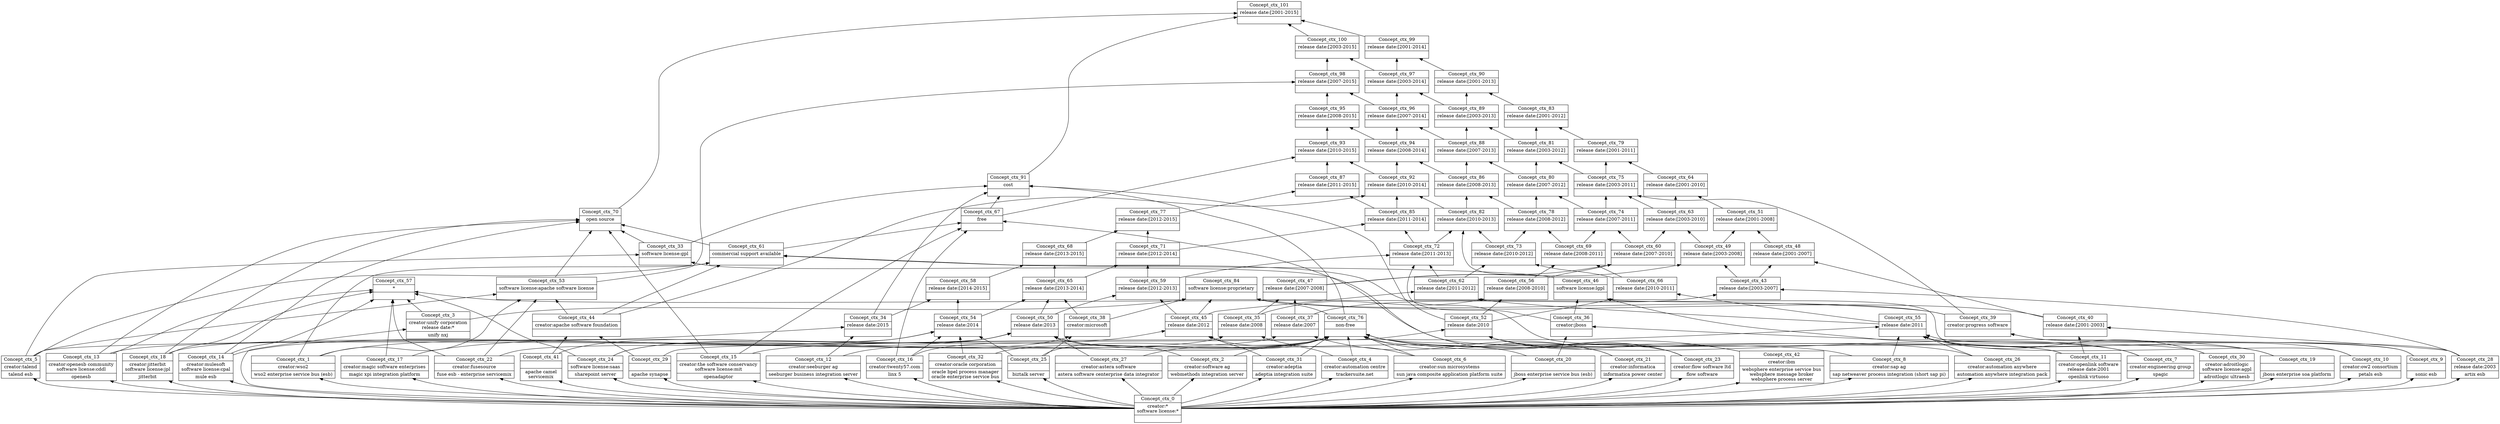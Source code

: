digraph G { 
	rankdir=BT;
subgraph ctx { 
label="ctx";
1 [shape=record,label="{Concept_ctx_0|creator:*\nsoftware license:*\n|}"];
2 [shape=record,label="{Concept_ctx_31|creator:adeptia\n|adeptia integration suite\n}"];
3 [shape=record,label="{Concept_ctx_30|creator:adroitlogic\nsoftware license:agpl\n|adroitlogic ultraesb\n}"];
4 [shape=record,label="{Concept_ctx_27|creator:astera software\n|astera software centerprise data integrator\n}"];
5 [shape=record,label="{Concept_ctx_26|creator:automation anywhere\n|automation anywhere integration pack\n}"];
6 [shape=record,label="{Concept_ctx_24|software license:saas\n|sharepoint server\n}"];
7 [shape=record,label="{Concept_ctx_25||biztalk server\n}"];
8 [shape=record,label="{Concept_ctx_23|creator:flow software ltd\n|flow software\n}"];
9 [shape=record,label="{Concept_ctx_22|creator:fusesource\n|fuse esb - enterprise servicemix\n}"];
10 [shape=record,label="{Concept_ctx_21|creator:informatica\n|informatica power center\n}"];
11 [shape=record,label="{Concept_ctx_18|creator:jitterbit\nsoftware license:jpl\n|jitterbit\n}"];
12 [shape=record,label="{Concept_ctx_17|creator:magic software enterprises\n|magic xpi integration platform\n}"];
13 [shape=record,label="{Concept_ctx_16|creator:twenty57.com\n|linx 5\n}"];
14 [shape=record,label="{Concept_ctx_15|creator:the software conservancy\nsoftware license:mit\n|openadaptor\n}"];
15 [shape=record,label="{Concept_ctx_14|creator:mulesoft\nsoftware license:cpal\n|mule esb\n}"];
16 [shape=record,label="{Concept_ctx_13|creator:openesb community\nsoftware license:cddl\n|openesb\n}"];
17 [shape=record,label="{Concept_ctx_12|creator:seeburger ag\n|seeburger business integration server\n}"];
18 [shape=record,label="{Concept_ctx_10|creator:ow2 consortium\n|petals esb\n}"];
19 [shape=record,label="{Concept_ctx_8|creator:sap ag\n|sap netweaver process integration (short sap pi)\n}"];
20 [shape=record,label="{Concept_ctx_7|creator:engineering group\n|spagic\n}"];
21 [shape=record,label="{Concept_ctx_6|creator:sun microsystems\n|sun java composite application platform suite\n}"];
22 [shape=record,label="{Concept_ctx_5|creator:talend\n|talend esb\n}"];
23 [shape=record,label="{Concept_ctx_4|creator:automation centre\n|trackersuite.net\n}"];
24 [shape=record,label="{Concept_ctx_3|creator:unify corporation\nrelease date:*\n|unify nxj\n}"];
25 [shape=record,label="{Concept_ctx_11|creator:openlink software\nrelease date:2001\n|openlink virtuoso\n}"];
26 [shape=record,label="{Concept_ctx_2|creator:software ag\n|webmethods integration server\n}"];
27 [shape=record,label="{Concept_ctx_1|creator:wso2\n|wso2 enterprise service bus (esb)\n}"];
28 [shape=record,label="{Concept_ctx_28|release date:2003\n|artix esb\n}"];
29 [shape=record,label="{Concept_ctx_29||apache synapse\n}"];
30 [shape=record,label="{Concept_ctx_9||sonic esb\n}"];
31 [shape=record,label="{Concept_ctx_19||jboss enterprise soa platform\n}"];
32 [shape=record,label="{Concept_ctx_20||jboss enterprise service bus (esb)\n}"];
33 [shape=record,label="{Concept_ctx_33|software license:gpl\n|}"];
34 [shape=record,label="{Concept_ctx_39|creator:progress software\n|}"];
35 [shape=record,label="{Concept_ctx_38|creator:microsoft\n|}"];
36 [shape=record,label="{Concept_ctx_36|creator:jboss\n|}"];
37 [shape=record,label="{Concept_ctx_32|creator:oracle corporation\n|oracle bpel process manager\noracle enterprise service bus\n}"];
38 [shape=record,label="{Concept_ctx_37|release date:2007\n|}"];
39 [shape=record,label="{Concept_ctx_35|release date:2008\n|}"];
40 [shape=record,label="{Concept_ctx_41||apache camel\nservicemix\n}"];
41 [shape=record,label="{Concept_ctx_34|release date:2015\n|}"];
42 [shape=record,label="{Concept_ctx_40|release date:[2001-2003]\n|}"];
43 [shape=record,label="{Concept_ctx_44|creator:apache software foundation\n|}"];
44 [shape=record,label="{Concept_ctx_42|creator:ibm\n|websphere enterprise service bus\nwebsphere message broker\nwebsphere process server\n}"];
45 [shape=record,label="{Concept_ctx_45|release date:2012\n|}"];
46 [shape=record,label="{Concept_ctx_43|release date:[2003-2007]\n|}"];
47 [shape=record,label="{Concept_ctx_46|software license:lgpl\n|}"];
48 [shape=record,label="{Concept_ctx_47|release date:[2007-2008]\n|}"];
49 [shape=record,label="{Concept_ctx_48|release date:[2001-2007]\n|}"];
50 [shape=record,label="{Concept_ctx_49|release date:[2003-2008]\n|}"];
51 [shape=record,label="{Concept_ctx_53|software license:apache software license\n|}"];
52 [shape=record,label="{Concept_ctx_52|release date:2010\n|}"];
53 [shape=record,label="{Concept_ctx_50|release date:2013\n|}"];
54 [shape=record,label="{Concept_ctx_51|release date:[2001-2008]\n|}"];
55 [shape=record,label="{Concept_ctx_55|release date:2011\n|}"];
56 [shape=record,label="{Concept_ctx_54|release date:2014\n|}"];
57 [shape=record,label="{Concept_ctx_56|release date:[2008-2010]\n|}"];
58 [shape=record,label="{Concept_ctx_57|*\n|}"];
59 [shape=record,label="{Concept_ctx_59|release date:[2012-2013]\n|}"];
60 [shape=record,label="{Concept_ctx_58|release date:[2014-2015]\n|}"];
61 [shape=record,label="{Concept_ctx_62|release date:[2011-2012]\n|}"];
62 [shape=record,label="{Concept_ctx_60|release date:[2007-2010]\n|}"];
63 [shape=record,label="{Concept_ctx_61|commercial support available\n|}"];
64 [shape=record,label="{Concept_ctx_63|release date:[2003-2010]\n|}"];
65 [shape=record,label="{Concept_ctx_64|release date:[2001-2010]\n|}"];
66 [shape=record,label="{Concept_ctx_66|release date:[2010-2011]\n|}"];
67 [shape=record,label="{Concept_ctx_65|release date:[2013-2014]\n|}"];
68 [shape=record,label="{Concept_ctx_67|free\n|}"];
69 [shape=record,label="{Concept_ctx_69|release date:[2008-2011]\n|}"];
70 [shape=record,label="{Concept_ctx_68|release date:[2013-2015]\n|}"];
71 [shape=record,label="{Concept_ctx_70|open source\n|}"];
72 [shape=record,label="{Concept_ctx_73|release date:[2010-2012]\n|}"];
73 [shape=record,label="{Concept_ctx_72|release date:[2011-2013]\n|}"];
74 [shape=record,label="{Concept_ctx_71|release date:[2012-2014]\n|}"];
75 [shape=record,label="{Concept_ctx_74|release date:[2007-2011]\n|}"];
76 [shape=record,label="{Concept_ctx_76|non-free\n|}"];
77 [shape=record,label="{Concept_ctx_78|release date:[2008-2012]\n|}"];
78 [shape=record,label="{Concept_ctx_77|release date:[2012-2015]\n|}"];
79 [shape=record,label="{Concept_ctx_75|release date:[2003-2011]\n|}"];
80 [shape=record,label="{Concept_ctx_79|release date:[2001-2011]\n|}"];
81 [shape=record,label="{Concept_ctx_80|release date:[2007-2012]\n|}"];
82 [shape=record,label="{Concept_ctx_81|release date:[2003-2012]\n|}"];
83 [shape=record,label="{Concept_ctx_82|release date:[2010-2013]\n|}"];
84 [shape=record,label="{Concept_ctx_83|release date:[2001-2012]\n|}"];
85 [shape=record,label="{Concept_ctx_84|software license:proprietary\n|}"];
86 [shape=record,label="{Concept_ctx_85|release date:[2011-2014]\n|}"];
87 [shape=record,label="{Concept_ctx_86|release date:[2008-2013]\n|}"];
88 [shape=record,label="{Concept_ctx_87|release date:[2011-2015]\n|}"];
89 [shape=record,label="{Concept_ctx_88|release date:[2007-2013]\n|}"];
90 [shape=record,label="{Concept_ctx_89|release date:[2003-2013]\n|}"];
91 [shape=record,label="{Concept_ctx_90|release date:[2001-2013]\n|}"];
92 [shape=record,label="{Concept_ctx_91|cost\n|}"];
93 [shape=record,label="{Concept_ctx_92|release date:[2010-2014]\n|}"];
94 [shape=record,label="{Concept_ctx_94|release date:[2008-2014]\n|}"];
95 [shape=record,label="{Concept_ctx_93|release date:[2010-2015]\n|}"];
96 [shape=record,label="{Concept_ctx_96|release date:[2007-2014]\n|}"];
97 [shape=record,label="{Concept_ctx_95|release date:[2008-2015]\n|}"];
98 [shape=record,label="{Concept_ctx_97|release date:[2003-2014]\n|}"];
99 [shape=record,label="{Concept_ctx_99|release date:[2001-2014]\n|}"];
100 [shape=record,label="{Concept_ctx_98|release date:[2007-2015]\n|}"];
101 [shape=record,label="{Concept_ctx_100|release date:[2003-2015]\n|}"];
102 [shape=record,label="{Concept_ctx_101|release date:[2001-2015]\n|}"];
	1 -> 2
	1 -> 3
	1 -> 4
	1 -> 5
	1 -> 6
	1 -> 7
	1 -> 8
	1 -> 9
	1 -> 10
	1 -> 11
	1 -> 12
	1 -> 13
	1 -> 14
	1 -> 15
	1 -> 16
	1 -> 17
	1 -> 18
	1 -> 19
	1 -> 20
	1 -> 21
	1 -> 22
	1 -> 23
	1 -> 24
	1 -> 25
	1 -> 26
	1 -> 27
	1 -> 28
	1 -> 29
	1 -> 30
	1 -> 31
	1 -> 32
	22 -> 33
	25 -> 33
	28 -> 34
	30 -> 34
	6 -> 35
	7 -> 35
	31 -> 36
	32 -> 36
	1 -> 37
	9 -> 38
	10 -> 38
	11 -> 39
	21 -> 39
	1 -> 40
	22 -> 41
	17 -> 41
	28 -> 42
	25 -> 42
	29 -> 43
	40 -> 43
	1 -> 44
	2 -> 45
	12 -> 45
	23 -> 45
	28 -> 46
	38 -> 46
	20 -> 47
	18 -> 47
	36 -> 47
	38 -> 48
	39 -> 48
	42 -> 49
	46 -> 49
	48 -> 50
	46 -> 50
	22 -> 51
	27 -> 51
	9 -> 51
	43 -> 51
	29 -> 52
	44 -> 52
	8 -> 52
	20 -> 52
	27 -> 53
	6 -> 53
	32 -> 53
	4 -> 53
	26 -> 53
	16 -> 53
	49 -> 54
	50 -> 54
	5 -> 55
	30 -> 55
	31 -> 55
	14 -> 55
	19 -> 55
	3 -> 55
	18 -> 55
	7 -> 56
	15 -> 56
	13 -> 56
	37 -> 56
	40 -> 56
	52 -> 57
	39 -> 57
	6 -> 58
	15 -> 58
	16 -> 58
	11 -> 58
	34 -> 58
	9 -> 58
	12 -> 58
	24 -> 58
	45 -> 59
	53 -> 59
	56 -> 60
	41 -> 60
	45 -> 61
	55 -> 61
	48 -> 62
	57 -> 62
	22 -> 63
	27 -> 63
	47 -> 63
	3 -> 63
	43 -> 63
	62 -> 64
	50 -> 64
	54 -> 65
	64 -> 65
	52 -> 66
	55 -> 66
	56 -> 67
	53 -> 67
	35 -> 67
	8 -> 68
	13 -> 68
	63 -> 68
	14 -> 68
	57 -> 69
	66 -> 69
	60 -> 70
	67 -> 70
	33 -> 71
	63 -> 71
	14 -> 71
	15 -> 71
	16 -> 71
	11 -> 71
	51 -> 71
	66 -> 72
	61 -> 72
	61 -> 73
	59 -> 73
	36 -> 73
	59 -> 74
	67 -> 74
	62 -> 75
	69 -> 75
	5 -> 76
	21 -> 76
	23 -> 76
	19 -> 76
	44 -> 76
	10 -> 76
	13 -> 76
	25 -> 76
	7 -> 76
	26 -> 76
	17 -> 76
	2 -> 76
	4 -> 76
	8 -> 76
	37 -> 76
	72 -> 77
	69 -> 77
	70 -> 78
	74 -> 78
	75 -> 79
	34 -> 79
	64 -> 79
	65 -> 80
	79 -> 80
	75 -> 81
	77 -> 81
	81 -> 82
	79 -> 82
	47 -> 83
	73 -> 83
	72 -> 83
	80 -> 84
	82 -> 84
	34 -> 85
	42 -> 85
	35 -> 85
	24 -> 85
	76 -> 85
	45 -> 85
	74 -> 86
	73 -> 86
	77 -> 87
	83 -> 87
	86 -> 88
	78 -> 88
	81 -> 89
	87 -> 89
	89 -> 90
	82 -> 90
	84 -> 91
	90 -> 91
	68 -> 92
	33 -> 92
	76 -> 92
	52 -> 92
	41 -> 92
	86 -> 93
	83 -> 93
	43 -> 93
	87 -> 94
	93 -> 94
	68 -> 95
	88 -> 95
	93 -> 95
	94 -> 96
	89 -> 96
	95 -> 97
	94 -> 97
	96 -> 98
	90 -> 98
	91 -> 99
	98 -> 99
	97 -> 100
	96 -> 100
	51 -> 100
	98 -> 101
	100 -> 101
	101 -> 102
	99 -> 102
	92 -> 102
	71 -> 102
}
}